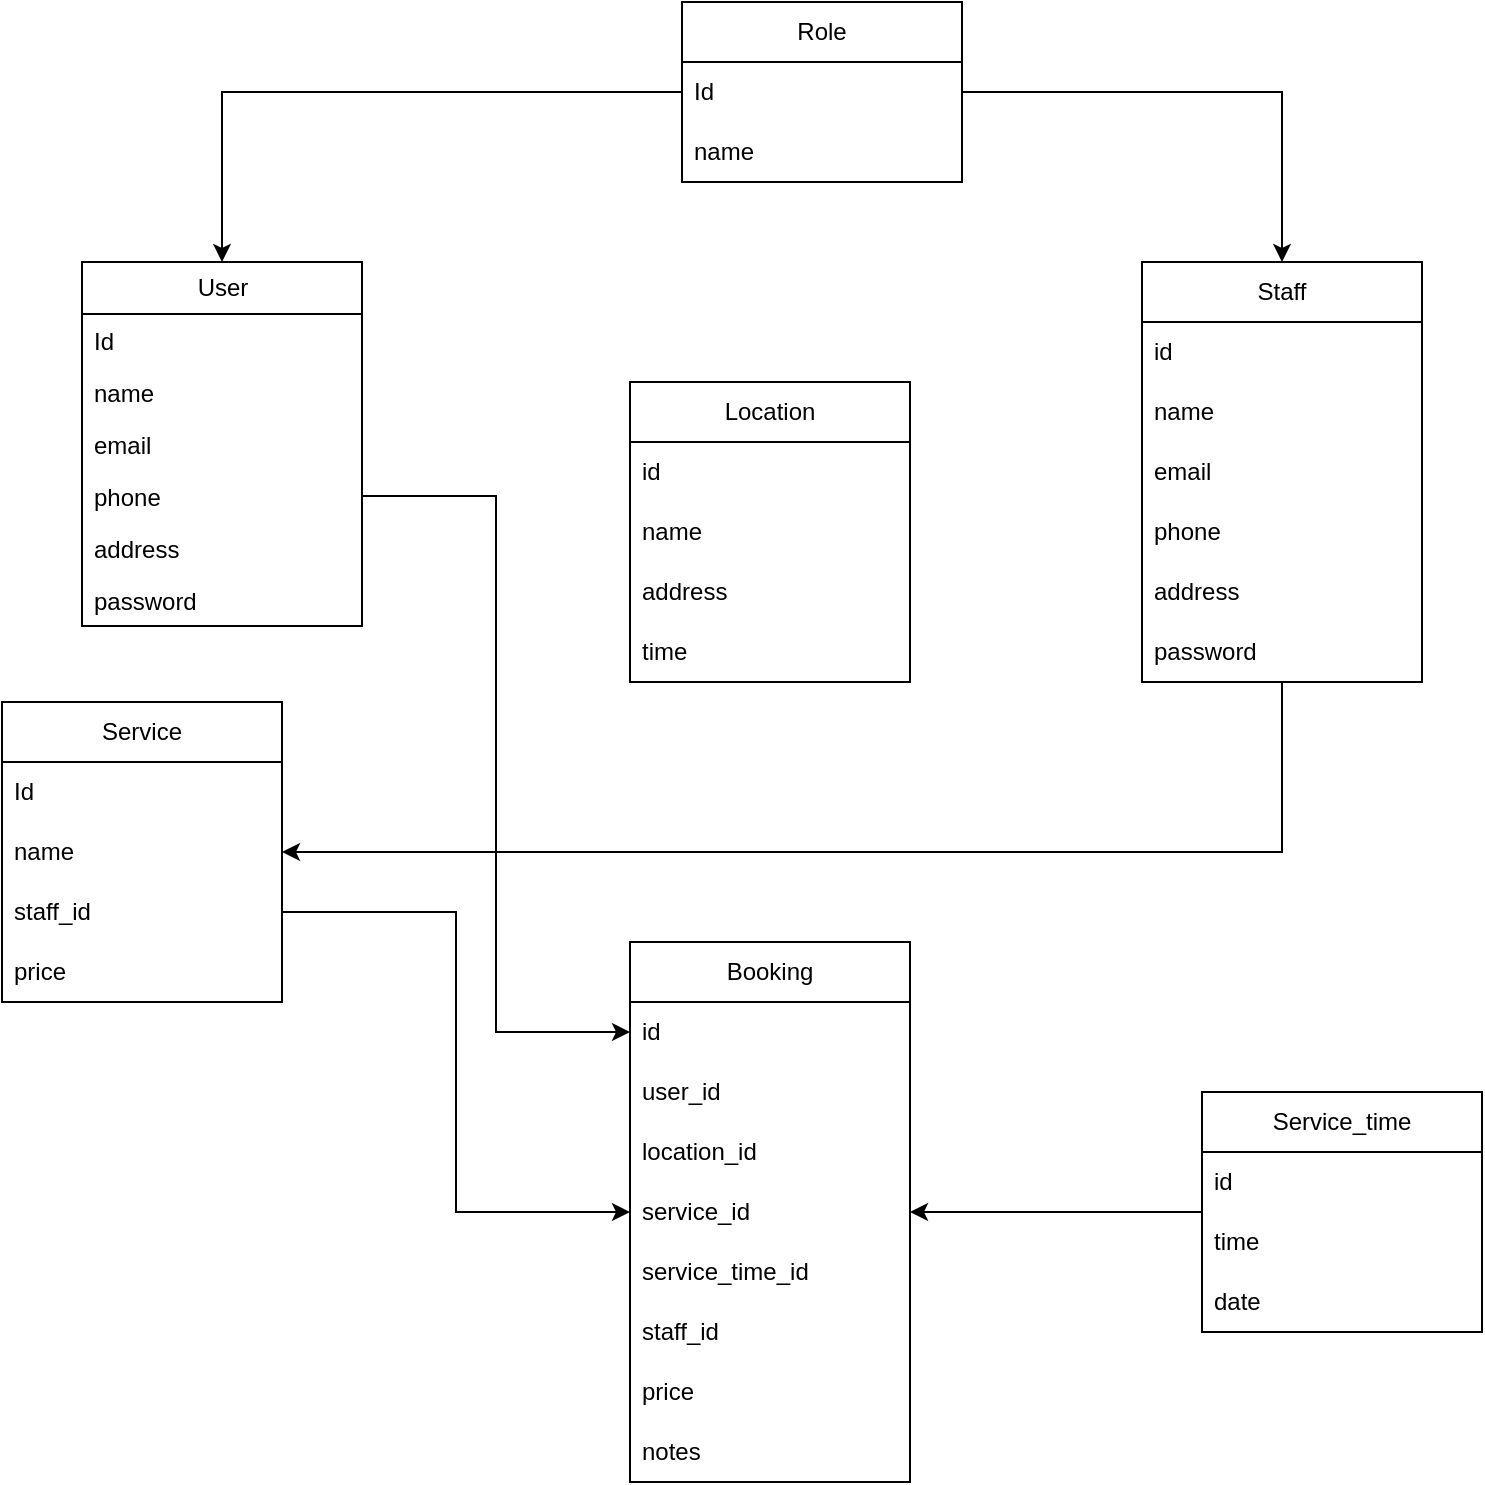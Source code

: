 <mxfile version="24.3.1" type="device">
  <diagram id="C5RBs43oDa-KdzZeNtuy" name="Page-1">
    <mxGraphModel dx="1050" dy="603" grid="1" gridSize="10" guides="1" tooltips="1" connect="1" arrows="1" fold="1" page="1" pageScale="1" pageWidth="827" pageHeight="1169" math="0" shadow="0">
      <root>
        <mxCell id="WIyWlLk6GJQsqaUBKTNV-0" />
        <mxCell id="WIyWlLk6GJQsqaUBKTNV-1" parent="WIyWlLk6GJQsqaUBKTNV-0" />
        <mxCell id="kKp3CwbJUr04B9fZt24J-15" value="&lt;font style=&quot;vertical-align: inherit;&quot;&gt;&lt;font style=&quot;vertical-align: inherit;&quot;&gt;User&lt;/font&gt;&lt;/font&gt;" style="swimlane;fontStyle=0;childLayout=stackLayout;horizontal=1;startSize=26;fillColor=none;horizontalStack=0;resizeParent=1;resizeParentMax=0;resizeLast=0;collapsible=1;marginBottom=0;html=1;" parent="WIyWlLk6GJQsqaUBKTNV-1" vertex="1">
          <mxGeometry x="70" y="140" width="140" height="182" as="geometry" />
        </mxCell>
        <mxCell id="kKp3CwbJUr04B9fZt24J-16" value="&lt;font style=&quot;vertical-align: inherit;&quot;&gt;&lt;font style=&quot;vertical-align: inherit;&quot;&gt;Id&lt;/font&gt;&lt;/font&gt;" style="text;strokeColor=none;fillColor=none;align=left;verticalAlign=top;spacingLeft=4;spacingRight=4;overflow=hidden;rotatable=0;points=[[0,0.5],[1,0.5]];portConstraint=eastwest;whiteSpace=wrap;html=1;" parent="kKp3CwbJUr04B9fZt24J-15" vertex="1">
          <mxGeometry y="26" width="140" height="26" as="geometry" />
        </mxCell>
        <mxCell id="kKp3CwbJUr04B9fZt24J-17" value="&lt;font style=&quot;vertical-align: inherit;&quot;&gt;&lt;font style=&quot;vertical-align: inherit;&quot;&gt;&lt;font style=&quot;vertical-align: inherit;&quot;&gt;&lt;font style=&quot;vertical-align: inherit;&quot;&gt;&lt;font style=&quot;vertical-align: inherit;&quot;&gt;&lt;font style=&quot;vertical-align: inherit;&quot;&gt;name&lt;/font&gt;&lt;/font&gt;&lt;/font&gt;&lt;/font&gt;&lt;/font&gt;&lt;/font&gt;" style="text;strokeColor=none;fillColor=none;align=left;verticalAlign=top;spacingLeft=4;spacingRight=4;overflow=hidden;rotatable=0;points=[[0,0.5],[1,0.5]];portConstraint=eastwest;whiteSpace=wrap;html=1;" parent="kKp3CwbJUr04B9fZt24J-15" vertex="1">
          <mxGeometry y="52" width="140" height="26" as="geometry" />
        </mxCell>
        <mxCell id="kKp3CwbJUr04B9fZt24J-18" value="&lt;font style=&quot;vertical-align: inherit;&quot;&gt;&lt;font style=&quot;vertical-align: inherit;&quot;&gt;&lt;font style=&quot;vertical-align: inherit;&quot;&gt;&lt;font style=&quot;vertical-align: inherit;&quot;&gt;email&lt;/font&gt;&lt;/font&gt;&lt;/font&gt;&lt;/font&gt;" style="text;strokeColor=none;fillColor=none;align=left;verticalAlign=top;spacingLeft=4;spacingRight=4;overflow=hidden;rotatable=0;points=[[0,0.5],[1,0.5]];portConstraint=eastwest;whiteSpace=wrap;html=1;" parent="kKp3CwbJUr04B9fZt24J-15" vertex="1">
          <mxGeometry y="78" width="140" height="26" as="geometry" />
        </mxCell>
        <mxCell id="kKp3CwbJUr04B9fZt24J-19" value="&lt;font style=&quot;vertical-align: inherit;&quot;&gt;&lt;font style=&quot;vertical-align: inherit;&quot;&gt;&lt;font style=&quot;vertical-align: inherit;&quot;&gt;&lt;font style=&quot;vertical-align: inherit;&quot;&gt;&lt;font style=&quot;vertical-align: inherit;&quot;&gt;&lt;font style=&quot;vertical-align: inherit;&quot;&gt;phone&lt;/font&gt;&lt;/font&gt;&lt;/font&gt;&lt;/font&gt;&lt;/font&gt;&lt;/font&gt;" style="text;strokeColor=none;fillColor=none;align=left;verticalAlign=top;spacingLeft=4;spacingRight=4;overflow=hidden;rotatable=0;points=[[0,0.5],[1,0.5]];portConstraint=eastwest;whiteSpace=wrap;html=1;" parent="kKp3CwbJUr04B9fZt24J-15" vertex="1">
          <mxGeometry y="104" width="140" height="26" as="geometry" />
        </mxCell>
        <mxCell id="kKp3CwbJUr04B9fZt24J-20" value="&lt;font style=&quot;vertical-align: inherit;&quot;&gt;&lt;font style=&quot;vertical-align: inherit;&quot;&gt;&lt;font style=&quot;vertical-align: inherit;&quot;&gt;&lt;font style=&quot;vertical-align: inherit;&quot;&gt;&lt;font style=&quot;vertical-align: inherit;&quot;&gt;&lt;font style=&quot;vertical-align: inherit;&quot;&gt;address&lt;/font&gt;&lt;/font&gt;&lt;/font&gt;&lt;/font&gt;&lt;/font&gt;&lt;/font&gt;" style="text;strokeColor=none;fillColor=none;align=left;verticalAlign=top;spacingLeft=4;spacingRight=4;overflow=hidden;rotatable=0;points=[[0,0.5],[1,0.5]];portConstraint=eastwest;whiteSpace=wrap;html=1;" parent="kKp3CwbJUr04B9fZt24J-15" vertex="1">
          <mxGeometry y="130" width="140" height="26" as="geometry" />
        </mxCell>
        <mxCell id="682uKAE9K8o65jZx_Lo5-53" value="&lt;font style=&quot;vertical-align: inherit;&quot;&gt;&lt;font style=&quot;vertical-align: inherit;&quot;&gt;&lt;font style=&quot;vertical-align: inherit;&quot;&gt;&lt;font style=&quot;vertical-align: inherit;&quot;&gt;&lt;font style=&quot;vertical-align: inherit;&quot;&gt;&lt;font style=&quot;vertical-align: inherit;&quot;&gt;password&lt;/font&gt;&lt;/font&gt;&lt;/font&gt;&lt;/font&gt;&lt;/font&gt;&lt;/font&gt;" style="text;strokeColor=none;fillColor=none;align=left;verticalAlign=top;spacingLeft=4;spacingRight=4;overflow=hidden;rotatable=0;points=[[0,0.5],[1,0.5]];portConstraint=eastwest;whiteSpace=wrap;html=1;" vertex="1" parent="kKp3CwbJUr04B9fZt24J-15">
          <mxGeometry y="156" width="140" height="26" as="geometry" />
        </mxCell>
        <mxCell id="682uKAE9K8o65jZx_Lo5-62" style="edgeStyle=orthogonalEdgeStyle;rounded=0;orthogonalLoop=1;jettySize=auto;html=1;entryX=1;entryY=0.5;entryDx=0;entryDy=0;" edge="1" parent="WIyWlLk6GJQsqaUBKTNV-1" source="kKp3CwbJUr04B9fZt24J-30" target="682uKAE9K8o65jZx_Lo5-33">
          <mxGeometry relative="1" as="geometry" />
        </mxCell>
        <mxCell id="kKp3CwbJUr04B9fZt24J-30" value="&lt;font style=&quot;vertical-align: inherit;&quot;&gt;&lt;font style=&quot;vertical-align: inherit;&quot;&gt;Staff&lt;/font&gt;&lt;/font&gt;" style="swimlane;fontStyle=0;childLayout=stackLayout;horizontal=1;startSize=30;horizontalStack=0;resizeParent=1;resizeParentMax=0;resizeLast=0;collapsible=1;marginBottom=0;whiteSpace=wrap;html=1;" parent="WIyWlLk6GJQsqaUBKTNV-1" vertex="1">
          <mxGeometry x="600" y="140" width="140" height="210" as="geometry" />
        </mxCell>
        <mxCell id="kKp3CwbJUr04B9fZt24J-31" value="&lt;font style=&quot;vertical-align: inherit;&quot;&gt;&lt;font style=&quot;vertical-align: inherit;&quot;&gt;id&lt;/font&gt;&lt;/font&gt;" style="text;strokeColor=none;fillColor=none;align=left;verticalAlign=middle;spacingLeft=4;spacingRight=4;overflow=hidden;points=[[0,0.5],[1,0.5]];portConstraint=eastwest;rotatable=0;whiteSpace=wrap;html=1;" parent="kKp3CwbJUr04B9fZt24J-30" vertex="1">
          <mxGeometry y="30" width="140" height="30" as="geometry" />
        </mxCell>
        <mxCell id="kKp3CwbJUr04B9fZt24J-32" value="&lt;font style=&quot;vertical-align: inherit;&quot;&gt;&lt;font style=&quot;vertical-align: inherit;&quot;&gt;name&lt;/font&gt;&lt;/font&gt;" style="text;strokeColor=none;fillColor=none;align=left;verticalAlign=middle;spacingLeft=4;spacingRight=4;overflow=hidden;points=[[0,0.5],[1,0.5]];portConstraint=eastwest;rotatable=0;whiteSpace=wrap;html=1;" parent="kKp3CwbJUr04B9fZt24J-30" vertex="1">
          <mxGeometry y="60" width="140" height="30" as="geometry" />
        </mxCell>
        <mxCell id="kKp3CwbJUr04B9fZt24J-33" value="&lt;font style=&quot;vertical-align: inherit;&quot;&gt;&lt;font style=&quot;vertical-align: inherit;&quot;&gt;email&lt;/font&gt;&lt;/font&gt;" style="text;strokeColor=none;fillColor=none;align=left;verticalAlign=middle;spacingLeft=4;spacingRight=4;overflow=hidden;points=[[0,0.5],[1,0.5]];portConstraint=eastwest;rotatable=0;whiteSpace=wrap;html=1;" parent="kKp3CwbJUr04B9fZt24J-30" vertex="1">
          <mxGeometry y="90" width="140" height="30" as="geometry" />
        </mxCell>
        <mxCell id="kKp3CwbJUr04B9fZt24J-34" value="&lt;font style=&quot;vertical-align: inherit;&quot;&gt;&lt;font style=&quot;vertical-align: inherit;&quot;&gt;&lt;font style=&quot;vertical-align: inherit;&quot;&gt;&lt;font style=&quot;vertical-align: inherit;&quot;&gt;phone&lt;/font&gt;&lt;/font&gt;&lt;/font&gt;&lt;/font&gt;" style="text;strokeColor=none;fillColor=none;align=left;verticalAlign=middle;spacingLeft=4;spacingRight=4;overflow=hidden;points=[[0,0.5],[1,0.5]];portConstraint=eastwest;rotatable=0;whiteSpace=wrap;html=1;" parent="kKp3CwbJUr04B9fZt24J-30" vertex="1">
          <mxGeometry y="120" width="140" height="30" as="geometry" />
        </mxCell>
        <mxCell id="kKp3CwbJUr04B9fZt24J-35" value="&lt;font style=&quot;vertical-align: inherit;&quot;&gt;&lt;font style=&quot;vertical-align: inherit;&quot;&gt;&lt;font style=&quot;vertical-align: inherit;&quot;&gt;&lt;font style=&quot;vertical-align: inherit;&quot;&gt;&lt;font style=&quot;vertical-align: inherit;&quot;&gt;&lt;font style=&quot;vertical-align: inherit;&quot;&gt;address&lt;/font&gt;&lt;/font&gt;&lt;/font&gt;&lt;/font&gt;&lt;/font&gt;&lt;/font&gt;" style="text;strokeColor=none;fillColor=none;align=left;verticalAlign=middle;spacingLeft=4;spacingRight=4;overflow=hidden;points=[[0,0.5],[1,0.5]];portConstraint=eastwest;rotatable=0;whiteSpace=wrap;html=1;" parent="kKp3CwbJUr04B9fZt24J-30" vertex="1">
          <mxGeometry y="150" width="140" height="30" as="geometry" />
        </mxCell>
        <mxCell id="682uKAE9K8o65jZx_Lo5-54" value="&lt;font style=&quot;vertical-align: inherit;&quot;&gt;&lt;font style=&quot;vertical-align: inherit;&quot;&gt;&lt;font style=&quot;vertical-align: inherit;&quot;&gt;&lt;font style=&quot;vertical-align: inherit;&quot;&gt;&lt;font style=&quot;vertical-align: inherit;&quot;&gt;&lt;font style=&quot;vertical-align: inherit;&quot;&gt;password&lt;/font&gt;&lt;/font&gt;&lt;/font&gt;&lt;/font&gt;&lt;/font&gt;&lt;/font&gt;" style="text;strokeColor=none;fillColor=none;align=left;verticalAlign=middle;spacingLeft=4;spacingRight=4;overflow=hidden;points=[[0,0.5],[1,0.5]];portConstraint=eastwest;rotatable=0;whiteSpace=wrap;html=1;" vertex="1" parent="kKp3CwbJUr04B9fZt24J-30">
          <mxGeometry y="180" width="140" height="30" as="geometry" />
        </mxCell>
        <mxCell id="kKp3CwbJUr04B9fZt24J-38" value="Role" style="swimlane;fontStyle=0;childLayout=stackLayout;horizontal=1;startSize=30;horizontalStack=0;resizeParent=1;resizeParentMax=0;resizeLast=0;collapsible=1;marginBottom=0;whiteSpace=wrap;html=1;" parent="WIyWlLk6GJQsqaUBKTNV-1" vertex="1">
          <mxGeometry x="370" y="10" width="140" height="90" as="geometry" />
        </mxCell>
        <mxCell id="kKp3CwbJUr04B9fZt24J-39" value="Id" style="text;strokeColor=none;fillColor=none;align=left;verticalAlign=middle;spacingLeft=4;spacingRight=4;overflow=hidden;points=[[0,0.5],[1,0.5]];portConstraint=eastwest;rotatable=0;whiteSpace=wrap;html=1;" parent="kKp3CwbJUr04B9fZt24J-38" vertex="1">
          <mxGeometry y="30" width="140" height="30" as="geometry" />
        </mxCell>
        <mxCell id="kKp3CwbJUr04B9fZt24J-40" value="name" style="text;strokeColor=none;fillColor=none;align=left;verticalAlign=middle;spacingLeft=4;spacingRight=4;overflow=hidden;points=[[0,0.5],[1,0.5]];portConstraint=eastwest;rotatable=0;whiteSpace=wrap;html=1;" parent="kKp3CwbJUr04B9fZt24J-38" vertex="1">
          <mxGeometry y="60" width="140" height="30" as="geometry" />
        </mxCell>
        <mxCell id="kKp3CwbJUr04B9fZt24J-42" style="edgeStyle=orthogonalEdgeStyle;rounded=0;orthogonalLoop=1;jettySize=auto;html=1;entryX=0.5;entryY=0;entryDx=0;entryDy=0;" parent="WIyWlLk6GJQsqaUBKTNV-1" source="kKp3CwbJUr04B9fZt24J-39" target="kKp3CwbJUr04B9fZt24J-15" edge="1">
          <mxGeometry relative="1" as="geometry" />
        </mxCell>
        <mxCell id="kKp3CwbJUr04B9fZt24J-43" style="edgeStyle=orthogonalEdgeStyle;rounded=0;orthogonalLoop=1;jettySize=auto;html=1;exitX=1;exitY=0.5;exitDx=0;exitDy=0;entryX=0.5;entryY=0;entryDx=0;entryDy=0;" parent="WIyWlLk6GJQsqaUBKTNV-1" source="kKp3CwbJUr04B9fZt24J-39" target="kKp3CwbJUr04B9fZt24J-30" edge="1">
          <mxGeometry relative="1" as="geometry" />
        </mxCell>
        <mxCell id="682uKAE9K8o65jZx_Lo5-27" value="Location" style="swimlane;fontStyle=0;childLayout=stackLayout;horizontal=1;startSize=30;horizontalStack=0;resizeParent=1;resizeParentMax=0;resizeLast=0;collapsible=1;marginBottom=0;whiteSpace=wrap;html=1;" vertex="1" parent="WIyWlLk6GJQsqaUBKTNV-1">
          <mxGeometry x="344" y="200" width="140" height="150" as="geometry" />
        </mxCell>
        <mxCell id="682uKAE9K8o65jZx_Lo5-28" value="id" style="text;strokeColor=none;fillColor=none;align=left;verticalAlign=middle;spacingLeft=4;spacingRight=4;overflow=hidden;points=[[0,0.5],[1,0.5]];portConstraint=eastwest;rotatable=0;whiteSpace=wrap;html=1;" vertex="1" parent="682uKAE9K8o65jZx_Lo5-27">
          <mxGeometry y="30" width="140" height="30" as="geometry" />
        </mxCell>
        <mxCell id="682uKAE9K8o65jZx_Lo5-29" value="name" style="text;strokeColor=none;fillColor=none;align=left;verticalAlign=middle;spacingLeft=4;spacingRight=4;overflow=hidden;points=[[0,0.5],[1,0.5]];portConstraint=eastwest;rotatable=0;whiteSpace=wrap;html=1;" vertex="1" parent="682uKAE9K8o65jZx_Lo5-27">
          <mxGeometry y="60" width="140" height="30" as="geometry" />
        </mxCell>
        <mxCell id="682uKAE9K8o65jZx_Lo5-30" value="address" style="text;strokeColor=none;fillColor=none;align=left;verticalAlign=middle;spacingLeft=4;spacingRight=4;overflow=hidden;points=[[0,0.5],[1,0.5]];portConstraint=eastwest;rotatable=0;whiteSpace=wrap;html=1;" vertex="1" parent="682uKAE9K8o65jZx_Lo5-27">
          <mxGeometry y="90" width="140" height="30" as="geometry" />
        </mxCell>
        <mxCell id="682uKAE9K8o65jZx_Lo5-60" value="time" style="text;strokeColor=none;fillColor=none;align=left;verticalAlign=middle;spacingLeft=4;spacingRight=4;overflow=hidden;points=[[0,0.5],[1,0.5]];portConstraint=eastwest;rotatable=0;whiteSpace=wrap;html=1;" vertex="1" parent="682uKAE9K8o65jZx_Lo5-27">
          <mxGeometry y="120" width="140" height="30" as="geometry" />
        </mxCell>
        <mxCell id="682uKAE9K8o65jZx_Lo5-31" value="Service" style="swimlane;fontStyle=0;childLayout=stackLayout;horizontal=1;startSize=30;horizontalStack=0;resizeParent=1;resizeParentMax=0;resizeLast=0;collapsible=1;marginBottom=0;whiteSpace=wrap;html=1;" vertex="1" parent="WIyWlLk6GJQsqaUBKTNV-1">
          <mxGeometry x="30" y="360" width="140" height="150" as="geometry" />
        </mxCell>
        <mxCell id="682uKAE9K8o65jZx_Lo5-32" value="Id" style="text;strokeColor=none;fillColor=none;align=left;verticalAlign=middle;spacingLeft=4;spacingRight=4;overflow=hidden;points=[[0,0.5],[1,0.5]];portConstraint=eastwest;rotatable=0;whiteSpace=wrap;html=1;" vertex="1" parent="682uKAE9K8o65jZx_Lo5-31">
          <mxGeometry y="30" width="140" height="30" as="geometry" />
        </mxCell>
        <mxCell id="682uKAE9K8o65jZx_Lo5-33" value="name" style="text;strokeColor=none;fillColor=none;align=left;verticalAlign=middle;spacingLeft=4;spacingRight=4;overflow=hidden;points=[[0,0.5],[1,0.5]];portConstraint=eastwest;rotatable=0;whiteSpace=wrap;html=1;" vertex="1" parent="682uKAE9K8o65jZx_Lo5-31">
          <mxGeometry y="60" width="140" height="30" as="geometry" />
        </mxCell>
        <mxCell id="682uKAE9K8o65jZx_Lo5-35" value="staff_id" style="text;strokeColor=none;fillColor=none;align=left;verticalAlign=middle;spacingLeft=4;spacingRight=4;overflow=hidden;points=[[0,0.5],[1,0.5]];portConstraint=eastwest;rotatable=0;whiteSpace=wrap;html=1;" vertex="1" parent="682uKAE9K8o65jZx_Lo5-31">
          <mxGeometry y="90" width="140" height="30" as="geometry" />
        </mxCell>
        <mxCell id="682uKAE9K8o65jZx_Lo5-36" value="price" style="text;strokeColor=none;fillColor=none;align=left;verticalAlign=middle;spacingLeft=4;spacingRight=4;overflow=hidden;points=[[0,0.5],[1,0.5]];portConstraint=eastwest;rotatable=0;whiteSpace=wrap;html=1;" vertex="1" parent="682uKAE9K8o65jZx_Lo5-31">
          <mxGeometry y="120" width="140" height="30" as="geometry" />
        </mxCell>
        <mxCell id="682uKAE9K8o65jZx_Lo5-51" style="edgeStyle=orthogonalEdgeStyle;rounded=0;orthogonalLoop=1;jettySize=auto;html=1;entryX=1;entryY=0.5;entryDx=0;entryDy=0;" edge="1" parent="WIyWlLk6GJQsqaUBKTNV-1" source="682uKAE9K8o65jZx_Lo5-37" target="682uKAE9K8o65jZx_Lo5-44">
          <mxGeometry relative="1" as="geometry" />
        </mxCell>
        <mxCell id="682uKAE9K8o65jZx_Lo5-37" value="Service_time" style="swimlane;fontStyle=0;childLayout=stackLayout;horizontal=1;startSize=30;horizontalStack=0;resizeParent=1;resizeParentMax=0;resizeLast=0;collapsible=1;marginBottom=0;whiteSpace=wrap;html=1;" vertex="1" parent="WIyWlLk6GJQsqaUBKTNV-1">
          <mxGeometry x="630" y="555" width="140" height="120" as="geometry" />
        </mxCell>
        <mxCell id="682uKAE9K8o65jZx_Lo5-38" value="id" style="text;strokeColor=none;fillColor=none;align=left;verticalAlign=middle;spacingLeft=4;spacingRight=4;overflow=hidden;points=[[0,0.5],[1,0.5]];portConstraint=eastwest;rotatable=0;whiteSpace=wrap;html=1;" vertex="1" parent="682uKAE9K8o65jZx_Lo5-37">
          <mxGeometry y="30" width="140" height="30" as="geometry" />
        </mxCell>
        <mxCell id="682uKAE9K8o65jZx_Lo5-39" value="time" style="text;strokeColor=none;fillColor=none;align=left;verticalAlign=middle;spacingLeft=4;spacingRight=4;overflow=hidden;points=[[0,0.5],[1,0.5]];portConstraint=eastwest;rotatable=0;whiteSpace=wrap;html=1;" vertex="1" parent="682uKAE9K8o65jZx_Lo5-37">
          <mxGeometry y="60" width="140" height="30" as="geometry" />
        </mxCell>
        <mxCell id="682uKAE9K8o65jZx_Lo5-55" value="date" style="text;strokeColor=none;fillColor=none;align=left;verticalAlign=middle;spacingLeft=4;spacingRight=4;overflow=hidden;points=[[0,0.5],[1,0.5]];portConstraint=eastwest;rotatable=0;whiteSpace=wrap;html=1;" vertex="1" parent="682uKAE9K8o65jZx_Lo5-37">
          <mxGeometry y="90" width="140" height="30" as="geometry" />
        </mxCell>
        <mxCell id="682uKAE9K8o65jZx_Lo5-41" value="Booking" style="swimlane;fontStyle=0;childLayout=stackLayout;horizontal=1;startSize=30;horizontalStack=0;resizeParent=1;resizeParentMax=0;resizeLast=0;collapsible=1;marginBottom=0;whiteSpace=wrap;html=1;" vertex="1" parent="WIyWlLk6GJQsqaUBKTNV-1">
          <mxGeometry x="344" y="480" width="140" height="270" as="geometry" />
        </mxCell>
        <mxCell id="682uKAE9K8o65jZx_Lo5-42" value="id" style="text;strokeColor=none;fillColor=none;align=left;verticalAlign=middle;spacingLeft=4;spacingRight=4;overflow=hidden;points=[[0,0.5],[1,0.5]];portConstraint=eastwest;rotatable=0;whiteSpace=wrap;html=1;" vertex="1" parent="682uKAE9K8o65jZx_Lo5-41">
          <mxGeometry y="30" width="140" height="30" as="geometry" />
        </mxCell>
        <mxCell id="682uKAE9K8o65jZx_Lo5-43" value="user_id" style="text;strokeColor=none;fillColor=none;align=left;verticalAlign=middle;spacingLeft=4;spacingRight=4;overflow=hidden;points=[[0,0.5],[1,0.5]];portConstraint=eastwest;rotatable=0;whiteSpace=wrap;html=1;" vertex="1" parent="682uKAE9K8o65jZx_Lo5-41">
          <mxGeometry y="60" width="140" height="30" as="geometry" />
        </mxCell>
        <mxCell id="682uKAE9K8o65jZx_Lo5-47" value="location_id" style="text;strokeColor=none;fillColor=none;align=left;verticalAlign=middle;spacingLeft=4;spacingRight=4;overflow=hidden;points=[[0,0.5],[1,0.5]];portConstraint=eastwest;rotatable=0;whiteSpace=wrap;html=1;" vertex="1" parent="682uKAE9K8o65jZx_Lo5-41">
          <mxGeometry y="90" width="140" height="30" as="geometry" />
        </mxCell>
        <mxCell id="682uKAE9K8o65jZx_Lo5-44" value="service_id" style="text;strokeColor=none;fillColor=none;align=left;verticalAlign=middle;spacingLeft=4;spacingRight=4;overflow=hidden;points=[[0,0.5],[1,0.5]];portConstraint=eastwest;rotatable=0;whiteSpace=wrap;html=1;" vertex="1" parent="682uKAE9K8o65jZx_Lo5-41">
          <mxGeometry y="120" width="140" height="30" as="geometry" />
        </mxCell>
        <mxCell id="682uKAE9K8o65jZx_Lo5-49" value="service_time_id" style="text;strokeColor=none;fillColor=none;align=left;verticalAlign=middle;spacingLeft=4;spacingRight=4;overflow=hidden;points=[[0,0.5],[1,0.5]];portConstraint=eastwest;rotatable=0;whiteSpace=wrap;html=1;" vertex="1" parent="682uKAE9K8o65jZx_Lo5-41">
          <mxGeometry y="150" width="140" height="30" as="geometry" />
        </mxCell>
        <mxCell id="682uKAE9K8o65jZx_Lo5-45" value="staff_id" style="text;strokeColor=none;fillColor=none;align=left;verticalAlign=middle;spacingLeft=4;spacingRight=4;overflow=hidden;points=[[0,0.5],[1,0.5]];portConstraint=eastwest;rotatable=0;whiteSpace=wrap;html=1;" vertex="1" parent="682uKAE9K8o65jZx_Lo5-41">
          <mxGeometry y="180" width="140" height="30" as="geometry" />
        </mxCell>
        <mxCell id="682uKAE9K8o65jZx_Lo5-46" value="price" style="text;strokeColor=none;fillColor=none;align=left;verticalAlign=middle;spacingLeft=4;spacingRight=4;overflow=hidden;points=[[0,0.5],[1,0.5]];portConstraint=eastwest;rotatable=0;whiteSpace=wrap;html=1;" vertex="1" parent="682uKAE9K8o65jZx_Lo5-41">
          <mxGeometry y="210" width="140" height="30" as="geometry" />
        </mxCell>
        <mxCell id="682uKAE9K8o65jZx_Lo5-48" value="notes" style="text;strokeColor=none;fillColor=none;align=left;verticalAlign=middle;spacingLeft=4;spacingRight=4;overflow=hidden;points=[[0,0.5],[1,0.5]];portConstraint=eastwest;rotatable=0;whiteSpace=wrap;html=1;" vertex="1" parent="682uKAE9K8o65jZx_Lo5-41">
          <mxGeometry y="240" width="140" height="30" as="geometry" />
        </mxCell>
        <mxCell id="682uKAE9K8o65jZx_Lo5-50" style="edgeStyle=orthogonalEdgeStyle;rounded=0;orthogonalLoop=1;jettySize=auto;html=1;entryX=0;entryY=0.5;entryDx=0;entryDy=0;" edge="1" parent="WIyWlLk6GJQsqaUBKTNV-1" source="682uKAE9K8o65jZx_Lo5-35" target="682uKAE9K8o65jZx_Lo5-44">
          <mxGeometry relative="1" as="geometry" />
        </mxCell>
        <mxCell id="682uKAE9K8o65jZx_Lo5-61" style="edgeStyle=orthogonalEdgeStyle;rounded=0;orthogonalLoop=1;jettySize=auto;html=1;entryX=0;entryY=0.5;entryDx=0;entryDy=0;" edge="1" parent="WIyWlLk6GJQsqaUBKTNV-1" source="kKp3CwbJUr04B9fZt24J-19" target="682uKAE9K8o65jZx_Lo5-42">
          <mxGeometry relative="1" as="geometry" />
        </mxCell>
      </root>
    </mxGraphModel>
  </diagram>
</mxfile>
